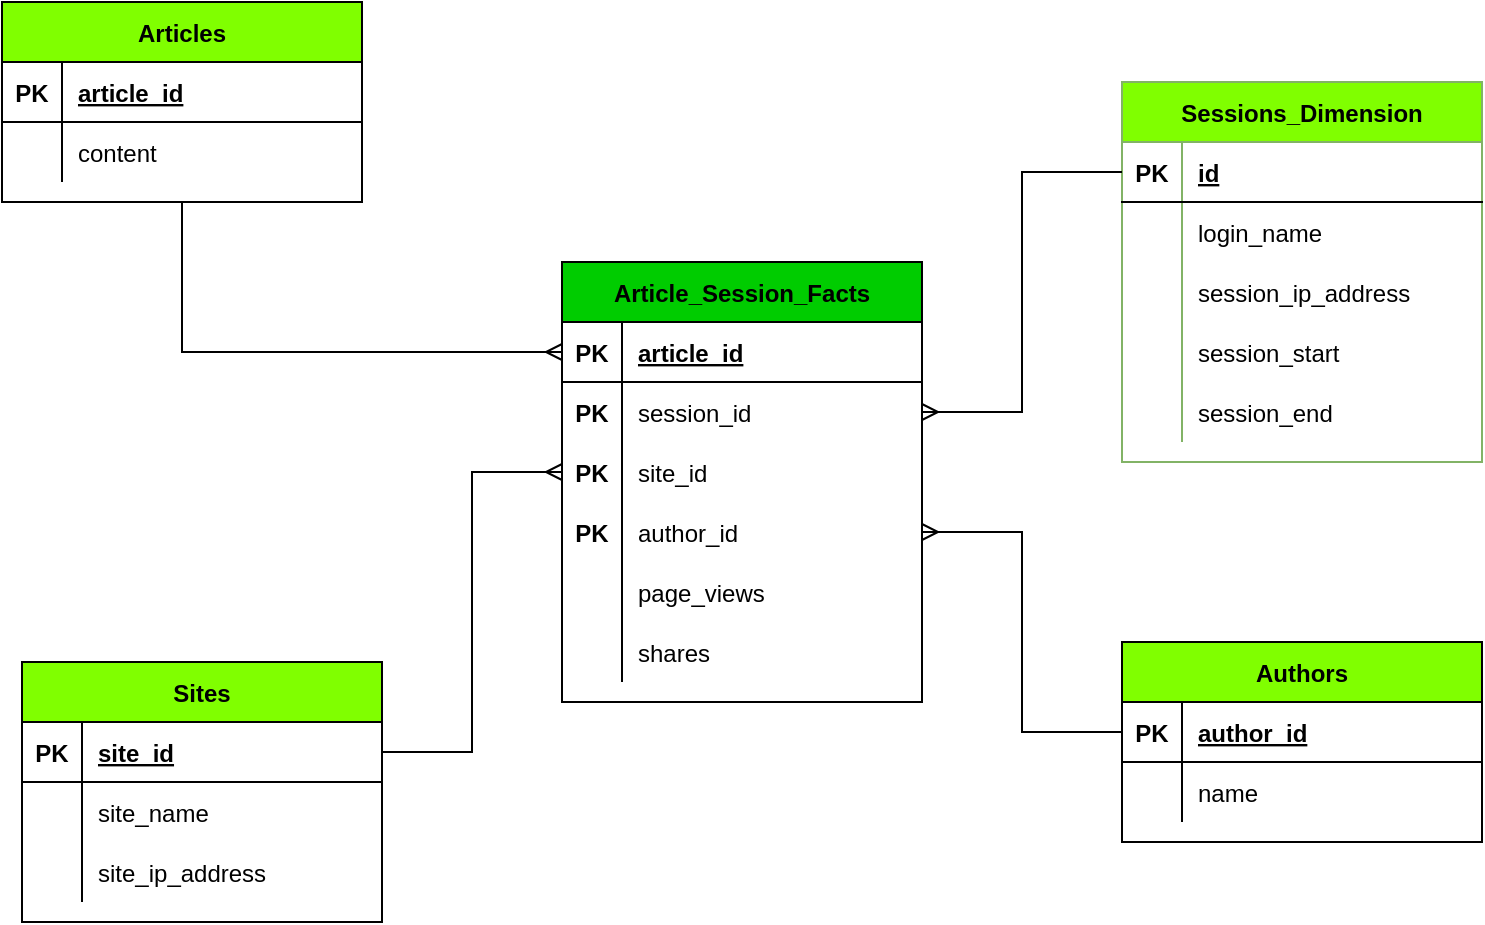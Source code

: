 <mxfile version="20.3.0" type="device"><diagram id="TNfe-K_ODfH0s6psGqml" name="Page-1"><mxGraphModel dx="946" dy="672" grid="1" gridSize="10" guides="1" tooltips="1" connect="1" arrows="1" fold="1" page="1" pageScale="1" pageWidth="850" pageHeight="1100" math="0" shadow="0"><root><mxCell id="0"/><mxCell id="1" parent="0"/><mxCell id="93qsfNuPihQqWfIKKyIM-1" value="Sites" style="shape=table;startSize=30;container=1;collapsible=1;childLayout=tableLayout;fixedRows=1;rowLines=0;fontStyle=1;align=center;resizeLast=1;fillColor=#80FF00;" vertex="1" parent="1"><mxGeometry x="60" y="400" width="180" height="130" as="geometry"/></mxCell><mxCell id="93qsfNuPihQqWfIKKyIM-2" value="" style="shape=tableRow;horizontal=0;startSize=0;swimlaneHead=0;swimlaneBody=0;fillColor=none;collapsible=0;dropTarget=0;points=[[0,0.5],[1,0.5]];portConstraint=eastwest;top=0;left=0;right=0;bottom=1;" vertex="1" parent="93qsfNuPihQqWfIKKyIM-1"><mxGeometry y="30" width="180" height="30" as="geometry"/></mxCell><mxCell id="93qsfNuPihQqWfIKKyIM-3" value="PK" style="shape=partialRectangle;connectable=0;fillColor=none;top=0;left=0;bottom=0;right=0;fontStyle=1;overflow=hidden;" vertex="1" parent="93qsfNuPihQqWfIKKyIM-2"><mxGeometry width="30" height="30" as="geometry"><mxRectangle width="30" height="30" as="alternateBounds"/></mxGeometry></mxCell><mxCell id="93qsfNuPihQqWfIKKyIM-4" value="site_id" style="shape=partialRectangle;connectable=0;fillColor=none;top=0;left=0;bottom=0;right=0;align=left;spacingLeft=6;fontStyle=5;overflow=hidden;" vertex="1" parent="93qsfNuPihQqWfIKKyIM-2"><mxGeometry x="30" width="150" height="30" as="geometry"><mxRectangle width="150" height="30" as="alternateBounds"/></mxGeometry></mxCell><mxCell id="93qsfNuPihQqWfIKKyIM-5" value="" style="shape=tableRow;horizontal=0;startSize=0;swimlaneHead=0;swimlaneBody=0;fillColor=none;collapsible=0;dropTarget=0;points=[[0,0.5],[1,0.5]];portConstraint=eastwest;top=0;left=0;right=0;bottom=0;" vertex="1" parent="93qsfNuPihQqWfIKKyIM-1"><mxGeometry y="60" width="180" height="30" as="geometry"/></mxCell><mxCell id="93qsfNuPihQqWfIKKyIM-6" value="" style="shape=partialRectangle;connectable=0;fillColor=none;top=0;left=0;bottom=0;right=0;editable=1;overflow=hidden;" vertex="1" parent="93qsfNuPihQqWfIKKyIM-5"><mxGeometry width="30" height="30" as="geometry"><mxRectangle width="30" height="30" as="alternateBounds"/></mxGeometry></mxCell><mxCell id="93qsfNuPihQqWfIKKyIM-7" value="site_name" style="shape=partialRectangle;connectable=0;fillColor=none;top=0;left=0;bottom=0;right=0;align=left;spacingLeft=6;overflow=hidden;" vertex="1" parent="93qsfNuPihQqWfIKKyIM-5"><mxGeometry x="30" width="150" height="30" as="geometry"><mxRectangle width="150" height="30" as="alternateBounds"/></mxGeometry></mxCell><mxCell id="93qsfNuPihQqWfIKKyIM-8" value="" style="shape=tableRow;horizontal=0;startSize=0;swimlaneHead=0;swimlaneBody=0;fillColor=none;collapsible=0;dropTarget=0;points=[[0,0.5],[1,0.5]];portConstraint=eastwest;top=0;left=0;right=0;bottom=0;" vertex="1" parent="93qsfNuPihQqWfIKKyIM-1"><mxGeometry y="90" width="180" height="30" as="geometry"/></mxCell><mxCell id="93qsfNuPihQqWfIKKyIM-9" value="" style="shape=partialRectangle;connectable=0;fillColor=none;top=0;left=0;bottom=0;right=0;editable=1;overflow=hidden;" vertex="1" parent="93qsfNuPihQqWfIKKyIM-8"><mxGeometry width="30" height="30" as="geometry"><mxRectangle width="30" height="30" as="alternateBounds"/></mxGeometry></mxCell><mxCell id="93qsfNuPihQqWfIKKyIM-10" value="site_ip_address" style="shape=partialRectangle;connectable=0;fillColor=none;top=0;left=0;bottom=0;right=0;align=left;spacingLeft=6;overflow=hidden;" vertex="1" parent="93qsfNuPihQqWfIKKyIM-8"><mxGeometry x="30" width="150" height="30" as="geometry"><mxRectangle width="150" height="30" as="alternateBounds"/></mxGeometry></mxCell><mxCell id="93qsfNuPihQqWfIKKyIM-120" style="edgeStyle=orthogonalEdgeStyle;rounded=0;orthogonalLoop=1;jettySize=auto;html=1;entryX=0;entryY=0.5;entryDx=0;entryDy=0;endArrow=ERmany;endFill=0;" edge="1" parent="1" source="93qsfNuPihQqWfIKKyIM-14" target="93qsfNuPihQqWfIKKyIM-107"><mxGeometry relative="1" as="geometry"/></mxCell><mxCell id="93qsfNuPihQqWfIKKyIM-14" value="Articles" style="shape=table;startSize=30;container=1;collapsible=1;childLayout=tableLayout;fixedRows=1;rowLines=0;fontStyle=1;align=center;resizeLast=1;fillColor=#80FF00;" vertex="1" parent="1"><mxGeometry x="50" y="70" width="180" height="100" as="geometry"/></mxCell><mxCell id="93qsfNuPihQqWfIKKyIM-15" value="" style="shape=tableRow;horizontal=0;startSize=0;swimlaneHead=0;swimlaneBody=0;fillColor=none;collapsible=0;dropTarget=0;points=[[0,0.5],[1,0.5]];portConstraint=eastwest;top=0;left=0;right=0;bottom=1;" vertex="1" parent="93qsfNuPihQqWfIKKyIM-14"><mxGeometry y="30" width="180" height="30" as="geometry"/></mxCell><mxCell id="93qsfNuPihQqWfIKKyIM-16" value="PK" style="shape=partialRectangle;connectable=0;fillColor=none;top=0;left=0;bottom=0;right=0;fontStyle=1;overflow=hidden;" vertex="1" parent="93qsfNuPihQqWfIKKyIM-15"><mxGeometry width="30" height="30" as="geometry"><mxRectangle width="30" height="30" as="alternateBounds"/></mxGeometry></mxCell><mxCell id="93qsfNuPihQqWfIKKyIM-17" value="article_id" style="shape=partialRectangle;connectable=0;fillColor=none;top=0;left=0;bottom=0;right=0;align=left;spacingLeft=6;fontStyle=5;overflow=hidden;" vertex="1" parent="93qsfNuPihQqWfIKKyIM-15"><mxGeometry x="30" width="150" height="30" as="geometry"><mxRectangle width="150" height="30" as="alternateBounds"/></mxGeometry></mxCell><mxCell id="93qsfNuPihQqWfIKKyIM-24" value="" style="shape=tableRow;horizontal=0;startSize=0;swimlaneHead=0;swimlaneBody=0;fillColor=none;collapsible=0;dropTarget=0;points=[[0,0.5],[1,0.5]];portConstraint=eastwest;top=0;left=0;right=0;bottom=0;" vertex="1" parent="93qsfNuPihQqWfIKKyIM-14"><mxGeometry y="60" width="180" height="30" as="geometry"/></mxCell><mxCell id="93qsfNuPihQqWfIKKyIM-25" value="" style="shape=partialRectangle;connectable=0;fillColor=none;top=0;left=0;bottom=0;right=0;editable=1;overflow=hidden;" vertex="1" parent="93qsfNuPihQqWfIKKyIM-24"><mxGeometry width="30" height="30" as="geometry"><mxRectangle width="30" height="30" as="alternateBounds"/></mxGeometry></mxCell><mxCell id="93qsfNuPihQqWfIKKyIM-26" value="content" style="shape=partialRectangle;connectable=0;fillColor=none;top=0;left=0;bottom=0;right=0;align=left;spacingLeft=6;overflow=hidden;" vertex="1" parent="93qsfNuPihQqWfIKKyIM-24"><mxGeometry x="30" width="150" height="30" as="geometry"><mxRectangle width="150" height="30" as="alternateBounds"/></mxGeometry></mxCell><mxCell id="93qsfNuPihQqWfIKKyIM-27" value="Authors" style="shape=table;startSize=30;container=1;collapsible=1;childLayout=tableLayout;fixedRows=1;rowLines=0;fontStyle=1;align=center;resizeLast=1;fillColor=#80FF00;" vertex="1" parent="1"><mxGeometry x="610" y="390" width="180" height="100" as="geometry"/></mxCell><mxCell id="93qsfNuPihQqWfIKKyIM-28" value="" style="shape=tableRow;horizontal=0;startSize=0;swimlaneHead=0;swimlaneBody=0;fillColor=none;collapsible=0;dropTarget=0;points=[[0,0.5],[1,0.5]];portConstraint=eastwest;top=0;left=0;right=0;bottom=1;" vertex="1" parent="93qsfNuPihQqWfIKKyIM-27"><mxGeometry y="30" width="180" height="30" as="geometry"/></mxCell><mxCell id="93qsfNuPihQqWfIKKyIM-29" value="PK" style="shape=partialRectangle;connectable=0;fillColor=none;top=0;left=0;bottom=0;right=0;fontStyle=1;overflow=hidden;" vertex="1" parent="93qsfNuPihQqWfIKKyIM-28"><mxGeometry width="30" height="30" as="geometry"><mxRectangle width="30" height="30" as="alternateBounds"/></mxGeometry></mxCell><mxCell id="93qsfNuPihQqWfIKKyIM-30" value="author_id" style="shape=partialRectangle;connectable=0;fillColor=none;top=0;left=0;bottom=0;right=0;align=left;spacingLeft=6;fontStyle=5;overflow=hidden;" vertex="1" parent="93qsfNuPihQqWfIKKyIM-28"><mxGeometry x="30" width="150" height="30" as="geometry"><mxRectangle width="150" height="30" as="alternateBounds"/></mxGeometry></mxCell><mxCell id="93qsfNuPihQqWfIKKyIM-31" value="" style="shape=tableRow;horizontal=0;startSize=0;swimlaneHead=0;swimlaneBody=0;fillColor=none;collapsible=0;dropTarget=0;points=[[0,0.5],[1,0.5]];portConstraint=eastwest;top=0;left=0;right=0;bottom=0;" vertex="1" parent="93qsfNuPihQqWfIKKyIM-27"><mxGeometry y="60" width="180" height="30" as="geometry"/></mxCell><mxCell id="93qsfNuPihQqWfIKKyIM-32" value="" style="shape=partialRectangle;connectable=0;fillColor=none;top=0;left=0;bottom=0;right=0;editable=1;overflow=hidden;" vertex="1" parent="93qsfNuPihQqWfIKKyIM-31"><mxGeometry width="30" height="30" as="geometry"><mxRectangle width="30" height="30" as="alternateBounds"/></mxGeometry></mxCell><mxCell id="93qsfNuPihQqWfIKKyIM-33" value="name" style="shape=partialRectangle;connectable=0;fillColor=none;top=0;left=0;bottom=0;right=0;align=left;spacingLeft=6;overflow=hidden;" vertex="1" parent="93qsfNuPihQqWfIKKyIM-31"><mxGeometry x="30" width="150" height="30" as="geometry"><mxRectangle width="150" height="30" as="alternateBounds"/></mxGeometry></mxCell><mxCell id="93qsfNuPihQqWfIKKyIM-40" value="Sessions_Dimension" style="shape=table;startSize=30;container=1;collapsible=1;childLayout=tableLayout;fixedRows=1;rowLines=0;fontStyle=1;align=center;resizeLast=1;fillColor=#80FF00;strokeColor=#82b366;" vertex="1" parent="1"><mxGeometry x="610" y="110" width="180" height="190" as="geometry"/></mxCell><mxCell id="93qsfNuPihQqWfIKKyIM-41" value="" style="shape=tableRow;horizontal=0;startSize=0;swimlaneHead=0;swimlaneBody=0;fillColor=none;collapsible=0;dropTarget=0;points=[[0,0.5],[1,0.5]];portConstraint=eastwest;top=0;left=0;right=0;bottom=1;" vertex="1" parent="93qsfNuPihQqWfIKKyIM-40"><mxGeometry y="30" width="180" height="30" as="geometry"/></mxCell><mxCell id="93qsfNuPihQqWfIKKyIM-42" value="PK" style="shape=partialRectangle;connectable=0;fillColor=none;top=0;left=0;bottom=0;right=0;fontStyle=1;overflow=hidden;" vertex="1" parent="93qsfNuPihQqWfIKKyIM-41"><mxGeometry width="30" height="30" as="geometry"><mxRectangle width="30" height="30" as="alternateBounds"/></mxGeometry></mxCell><mxCell id="93qsfNuPihQqWfIKKyIM-43" value="id" style="shape=partialRectangle;connectable=0;fillColor=none;top=0;left=0;bottom=0;right=0;align=left;spacingLeft=6;fontStyle=5;overflow=hidden;" vertex="1" parent="93qsfNuPihQqWfIKKyIM-41"><mxGeometry x="30" width="150" height="30" as="geometry"><mxRectangle width="150" height="30" as="alternateBounds"/></mxGeometry></mxCell><mxCell id="93qsfNuPihQqWfIKKyIM-44" value="" style="shape=tableRow;horizontal=0;startSize=0;swimlaneHead=0;swimlaneBody=0;fillColor=none;collapsible=0;dropTarget=0;points=[[0,0.5],[1,0.5]];portConstraint=eastwest;top=0;left=0;right=0;bottom=0;" vertex="1" parent="93qsfNuPihQqWfIKKyIM-40"><mxGeometry y="60" width="180" height="30" as="geometry"/></mxCell><mxCell id="93qsfNuPihQqWfIKKyIM-45" value="" style="shape=partialRectangle;connectable=0;fillColor=none;top=0;left=0;bottom=0;right=0;editable=1;overflow=hidden;" vertex="1" parent="93qsfNuPihQqWfIKKyIM-44"><mxGeometry width="30" height="30" as="geometry"><mxRectangle width="30" height="30" as="alternateBounds"/></mxGeometry></mxCell><mxCell id="93qsfNuPihQqWfIKKyIM-46" value="login_name" style="shape=partialRectangle;connectable=0;fillColor=none;top=0;left=0;bottom=0;right=0;align=left;spacingLeft=6;overflow=hidden;" vertex="1" parent="93qsfNuPihQqWfIKKyIM-44"><mxGeometry x="30" width="150" height="30" as="geometry"><mxRectangle width="150" height="30" as="alternateBounds"/></mxGeometry></mxCell><mxCell id="93qsfNuPihQqWfIKKyIM-47" value="" style="shape=tableRow;horizontal=0;startSize=0;swimlaneHead=0;swimlaneBody=0;fillColor=none;collapsible=0;dropTarget=0;points=[[0,0.5],[1,0.5]];portConstraint=eastwest;top=0;left=0;right=0;bottom=0;" vertex="1" parent="93qsfNuPihQqWfIKKyIM-40"><mxGeometry y="90" width="180" height="30" as="geometry"/></mxCell><mxCell id="93qsfNuPihQqWfIKKyIM-48" value="" style="shape=partialRectangle;connectable=0;fillColor=none;top=0;left=0;bottom=0;right=0;editable=1;overflow=hidden;" vertex="1" parent="93qsfNuPihQqWfIKKyIM-47"><mxGeometry width="30" height="30" as="geometry"><mxRectangle width="30" height="30" as="alternateBounds"/></mxGeometry></mxCell><mxCell id="93qsfNuPihQqWfIKKyIM-49" value="session_ip_address" style="shape=partialRectangle;connectable=0;fillColor=none;top=0;left=0;bottom=0;right=0;align=left;spacingLeft=6;overflow=hidden;" vertex="1" parent="93qsfNuPihQqWfIKKyIM-47"><mxGeometry x="30" width="150" height="30" as="geometry"><mxRectangle width="150" height="30" as="alternateBounds"/></mxGeometry></mxCell><mxCell id="93qsfNuPihQqWfIKKyIM-50" value="" style="shape=tableRow;horizontal=0;startSize=0;swimlaneHead=0;swimlaneBody=0;fillColor=none;collapsible=0;dropTarget=0;points=[[0,0.5],[1,0.5]];portConstraint=eastwest;top=0;left=0;right=0;bottom=0;" vertex="1" parent="93qsfNuPihQqWfIKKyIM-40"><mxGeometry y="120" width="180" height="30" as="geometry"/></mxCell><mxCell id="93qsfNuPihQqWfIKKyIM-51" value="" style="shape=partialRectangle;connectable=0;fillColor=none;top=0;left=0;bottom=0;right=0;editable=1;overflow=hidden;" vertex="1" parent="93qsfNuPihQqWfIKKyIM-50"><mxGeometry width="30" height="30" as="geometry"><mxRectangle width="30" height="30" as="alternateBounds"/></mxGeometry></mxCell><mxCell id="93qsfNuPihQqWfIKKyIM-52" value="session_start" style="shape=partialRectangle;connectable=0;fillColor=none;top=0;left=0;bottom=0;right=0;align=left;spacingLeft=6;overflow=hidden;" vertex="1" parent="93qsfNuPihQqWfIKKyIM-50"><mxGeometry x="30" width="150" height="30" as="geometry"><mxRectangle width="150" height="30" as="alternateBounds"/></mxGeometry></mxCell><mxCell id="93qsfNuPihQqWfIKKyIM-103" value="" style="shape=tableRow;horizontal=0;startSize=0;swimlaneHead=0;swimlaneBody=0;fillColor=none;collapsible=0;dropTarget=0;points=[[0,0.5],[1,0.5]];portConstraint=eastwest;top=0;left=0;right=0;bottom=0;" vertex="1" parent="93qsfNuPihQqWfIKKyIM-40"><mxGeometry y="150" width="180" height="30" as="geometry"/></mxCell><mxCell id="93qsfNuPihQqWfIKKyIM-104" value="" style="shape=partialRectangle;connectable=0;fillColor=none;top=0;left=0;bottom=0;right=0;editable=1;overflow=hidden;" vertex="1" parent="93qsfNuPihQqWfIKKyIM-103"><mxGeometry width="30" height="30" as="geometry"><mxRectangle width="30" height="30" as="alternateBounds"/></mxGeometry></mxCell><mxCell id="93qsfNuPihQqWfIKKyIM-105" value="session_end" style="shape=partialRectangle;connectable=0;fillColor=none;top=0;left=0;bottom=0;right=0;align=left;spacingLeft=6;overflow=hidden;" vertex="1" parent="93qsfNuPihQqWfIKKyIM-103"><mxGeometry x="30" width="150" height="30" as="geometry"><mxRectangle width="150" height="30" as="alternateBounds"/></mxGeometry></mxCell><mxCell id="93qsfNuPihQqWfIKKyIM-106" value="Article_Session_Facts" style="shape=table;startSize=30;container=1;collapsible=1;childLayout=tableLayout;fixedRows=1;rowLines=0;fontStyle=1;align=center;resizeLast=1;fillColor=#00CC00;" vertex="1" parent="1"><mxGeometry x="330" y="200" width="180" height="220" as="geometry"/></mxCell><mxCell id="93qsfNuPihQqWfIKKyIM-107" value="" style="shape=tableRow;horizontal=0;startSize=0;swimlaneHead=0;swimlaneBody=0;fillColor=none;collapsible=0;dropTarget=0;points=[[0,0.5],[1,0.5]];portConstraint=eastwest;top=0;left=0;right=0;bottom=1;" vertex="1" parent="93qsfNuPihQqWfIKKyIM-106"><mxGeometry y="30" width="180" height="30" as="geometry"/></mxCell><mxCell id="93qsfNuPihQqWfIKKyIM-108" value="PK" style="shape=partialRectangle;connectable=0;fillColor=none;top=0;left=0;bottom=0;right=0;fontStyle=1;overflow=hidden;" vertex="1" parent="93qsfNuPihQqWfIKKyIM-107"><mxGeometry width="30" height="30" as="geometry"><mxRectangle width="30" height="30" as="alternateBounds"/></mxGeometry></mxCell><mxCell id="93qsfNuPihQqWfIKKyIM-109" value="article_id" style="shape=partialRectangle;connectable=0;fillColor=none;top=0;left=0;bottom=0;right=0;align=left;spacingLeft=6;fontStyle=5;overflow=hidden;" vertex="1" parent="93qsfNuPihQqWfIKKyIM-107"><mxGeometry x="30" width="150" height="30" as="geometry"><mxRectangle width="150" height="30" as="alternateBounds"/></mxGeometry></mxCell><mxCell id="93qsfNuPihQqWfIKKyIM-110" value="" style="shape=tableRow;horizontal=0;startSize=0;swimlaneHead=0;swimlaneBody=0;fillColor=none;collapsible=0;dropTarget=0;points=[[0,0.5],[1,0.5]];portConstraint=eastwest;top=0;left=0;right=0;bottom=0;" vertex="1" parent="93qsfNuPihQqWfIKKyIM-106"><mxGeometry y="60" width="180" height="30" as="geometry"/></mxCell><mxCell id="93qsfNuPihQqWfIKKyIM-111" value="PK" style="shape=partialRectangle;connectable=0;fillColor=none;top=0;left=0;bottom=0;right=0;editable=1;overflow=hidden;fontStyle=1" vertex="1" parent="93qsfNuPihQqWfIKKyIM-110"><mxGeometry width="30" height="30" as="geometry"><mxRectangle width="30" height="30" as="alternateBounds"/></mxGeometry></mxCell><mxCell id="93qsfNuPihQqWfIKKyIM-112" value="session_id" style="shape=partialRectangle;connectable=0;fillColor=none;top=0;left=0;bottom=0;right=0;align=left;spacingLeft=6;overflow=hidden;" vertex="1" parent="93qsfNuPihQqWfIKKyIM-110"><mxGeometry x="30" width="150" height="30" as="geometry"><mxRectangle width="150" height="30" as="alternateBounds"/></mxGeometry></mxCell><mxCell id="93qsfNuPihQqWfIKKyIM-113" value="" style="shape=tableRow;horizontal=0;startSize=0;swimlaneHead=0;swimlaneBody=0;fillColor=none;collapsible=0;dropTarget=0;points=[[0,0.5],[1,0.5]];portConstraint=eastwest;top=0;left=0;right=0;bottom=0;" vertex="1" parent="93qsfNuPihQqWfIKKyIM-106"><mxGeometry y="90" width="180" height="30" as="geometry"/></mxCell><mxCell id="93qsfNuPihQqWfIKKyIM-114" value="PK" style="shape=partialRectangle;connectable=0;fillColor=none;top=0;left=0;bottom=0;right=0;editable=1;overflow=hidden;fontStyle=1" vertex="1" parent="93qsfNuPihQqWfIKKyIM-113"><mxGeometry width="30" height="30" as="geometry"><mxRectangle width="30" height="30" as="alternateBounds"/></mxGeometry></mxCell><mxCell id="93qsfNuPihQqWfIKKyIM-115" value="site_id" style="shape=partialRectangle;connectable=0;fillColor=none;top=0;left=0;bottom=0;right=0;align=left;spacingLeft=6;overflow=hidden;" vertex="1" parent="93qsfNuPihQqWfIKKyIM-113"><mxGeometry x="30" width="150" height="30" as="geometry"><mxRectangle width="150" height="30" as="alternateBounds"/></mxGeometry></mxCell><mxCell id="93qsfNuPihQqWfIKKyIM-116" value="" style="shape=tableRow;horizontal=0;startSize=0;swimlaneHead=0;swimlaneBody=0;fillColor=none;collapsible=0;dropTarget=0;points=[[0,0.5],[1,0.5]];portConstraint=eastwest;top=0;left=0;right=0;bottom=0;" vertex="1" parent="93qsfNuPihQqWfIKKyIM-106"><mxGeometry y="120" width="180" height="30" as="geometry"/></mxCell><mxCell id="93qsfNuPihQqWfIKKyIM-117" value="PK" style="shape=partialRectangle;connectable=0;fillColor=none;top=0;left=0;bottom=0;right=0;editable=1;overflow=hidden;fontStyle=1" vertex="1" parent="93qsfNuPihQqWfIKKyIM-116"><mxGeometry width="30" height="30" as="geometry"><mxRectangle width="30" height="30" as="alternateBounds"/></mxGeometry></mxCell><mxCell id="93qsfNuPihQqWfIKKyIM-118" value="author_id" style="shape=partialRectangle;connectable=0;fillColor=none;top=0;left=0;bottom=0;right=0;align=left;spacingLeft=6;overflow=hidden;" vertex="1" parent="93qsfNuPihQqWfIKKyIM-116"><mxGeometry x="30" width="150" height="30" as="geometry"><mxRectangle width="150" height="30" as="alternateBounds"/></mxGeometry></mxCell><mxCell id="93qsfNuPihQqWfIKKyIM-123" value="" style="shape=tableRow;horizontal=0;startSize=0;swimlaneHead=0;swimlaneBody=0;fillColor=none;collapsible=0;dropTarget=0;points=[[0,0.5],[1,0.5]];portConstraint=eastwest;top=0;left=0;right=0;bottom=0;" vertex="1" parent="93qsfNuPihQqWfIKKyIM-106"><mxGeometry y="150" width="180" height="30" as="geometry"/></mxCell><mxCell id="93qsfNuPihQqWfIKKyIM-124" value="" style="shape=partialRectangle;connectable=0;fillColor=none;top=0;left=0;bottom=0;right=0;editable=1;overflow=hidden;" vertex="1" parent="93qsfNuPihQqWfIKKyIM-123"><mxGeometry width="30" height="30" as="geometry"><mxRectangle width="30" height="30" as="alternateBounds"/></mxGeometry></mxCell><mxCell id="93qsfNuPihQqWfIKKyIM-125" value="page_views" style="shape=partialRectangle;connectable=0;fillColor=none;top=0;left=0;bottom=0;right=0;align=left;spacingLeft=6;overflow=hidden;" vertex="1" parent="93qsfNuPihQqWfIKKyIM-123"><mxGeometry x="30" width="150" height="30" as="geometry"><mxRectangle width="150" height="30" as="alternateBounds"/></mxGeometry></mxCell><mxCell id="93qsfNuPihQqWfIKKyIM-126" value="" style="shape=tableRow;horizontal=0;startSize=0;swimlaneHead=0;swimlaneBody=0;fillColor=none;collapsible=0;dropTarget=0;points=[[0,0.5],[1,0.5]];portConstraint=eastwest;top=0;left=0;right=0;bottom=0;" vertex="1" parent="93qsfNuPihQqWfIKKyIM-106"><mxGeometry y="180" width="180" height="30" as="geometry"/></mxCell><mxCell id="93qsfNuPihQqWfIKKyIM-127" value="" style="shape=partialRectangle;connectable=0;fillColor=none;top=0;left=0;bottom=0;right=0;editable=1;overflow=hidden;" vertex="1" parent="93qsfNuPihQqWfIKKyIM-126"><mxGeometry width="30" height="30" as="geometry"><mxRectangle width="30" height="30" as="alternateBounds"/></mxGeometry></mxCell><mxCell id="93qsfNuPihQqWfIKKyIM-128" value="shares" style="shape=partialRectangle;connectable=0;fillColor=none;top=0;left=0;bottom=0;right=0;align=left;spacingLeft=6;overflow=hidden;" vertex="1" parent="93qsfNuPihQqWfIKKyIM-126"><mxGeometry x="30" width="150" height="30" as="geometry"><mxRectangle width="150" height="30" as="alternateBounds"/></mxGeometry></mxCell><mxCell id="93qsfNuPihQqWfIKKyIM-119" style="edgeStyle=orthogonalEdgeStyle;rounded=0;orthogonalLoop=1;jettySize=auto;html=1;entryX=0;entryY=0.5;entryDx=0;entryDy=0;endArrow=ERmany;endFill=0;" edge="1" parent="1" source="93qsfNuPihQqWfIKKyIM-2" target="93qsfNuPihQqWfIKKyIM-113"><mxGeometry relative="1" as="geometry"/></mxCell><mxCell id="93qsfNuPihQqWfIKKyIM-121" style="edgeStyle=orthogonalEdgeStyle;rounded=0;orthogonalLoop=1;jettySize=auto;html=1;entryX=1;entryY=0.5;entryDx=0;entryDy=0;endArrow=ERmany;endFill=0;" edge="1" parent="1" source="93qsfNuPihQqWfIKKyIM-41" target="93qsfNuPihQqWfIKKyIM-110"><mxGeometry relative="1" as="geometry"/></mxCell><mxCell id="93qsfNuPihQqWfIKKyIM-122" style="edgeStyle=orthogonalEdgeStyle;rounded=0;orthogonalLoop=1;jettySize=auto;html=1;entryX=1;entryY=0.5;entryDx=0;entryDy=0;endArrow=ERmany;endFill=0;" edge="1" parent="1" source="93qsfNuPihQqWfIKKyIM-28" target="93qsfNuPihQqWfIKKyIM-116"><mxGeometry relative="1" as="geometry"/></mxCell></root></mxGraphModel></diagram></mxfile>